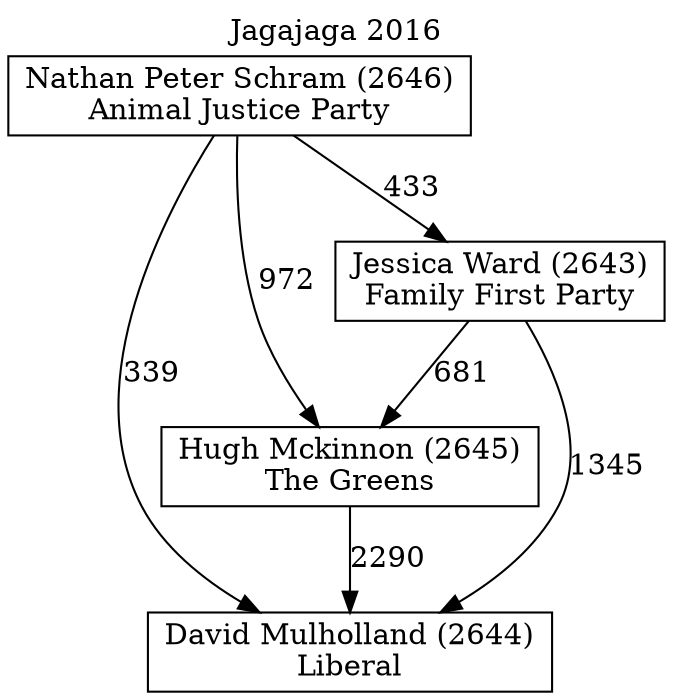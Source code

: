 // House preference flow
digraph "David Mulholland (2644)_Jagajaga_2016" {
	graph [label="Jagajaga 2016" labelloc=t mclimit=10]
	node [shape=box]
	"David Mulholland (2644)" [label="David Mulholland (2644)
Liberal"]
	"Hugh Mckinnon (2645)" [label="Hugh Mckinnon (2645)
The Greens"]
	"Jessica Ward (2643)" [label="Jessica Ward (2643)
Family First Party"]
	"Nathan Peter Schram (2646)" [label="Nathan Peter Schram (2646)
Animal Justice Party"]
	"Hugh Mckinnon (2645)" -> "David Mulholland (2644)" [label=2290]
	"Jessica Ward (2643)" -> "Hugh Mckinnon (2645)" [label=681]
	"Nathan Peter Schram (2646)" -> "Jessica Ward (2643)" [label=433]
	"Jessica Ward (2643)" -> "David Mulholland (2644)" [label=1345]
	"Nathan Peter Schram (2646)" -> "David Mulholland (2644)" [label=339]
	"Nathan Peter Schram (2646)" -> "Hugh Mckinnon (2645)" [label=972]
}
